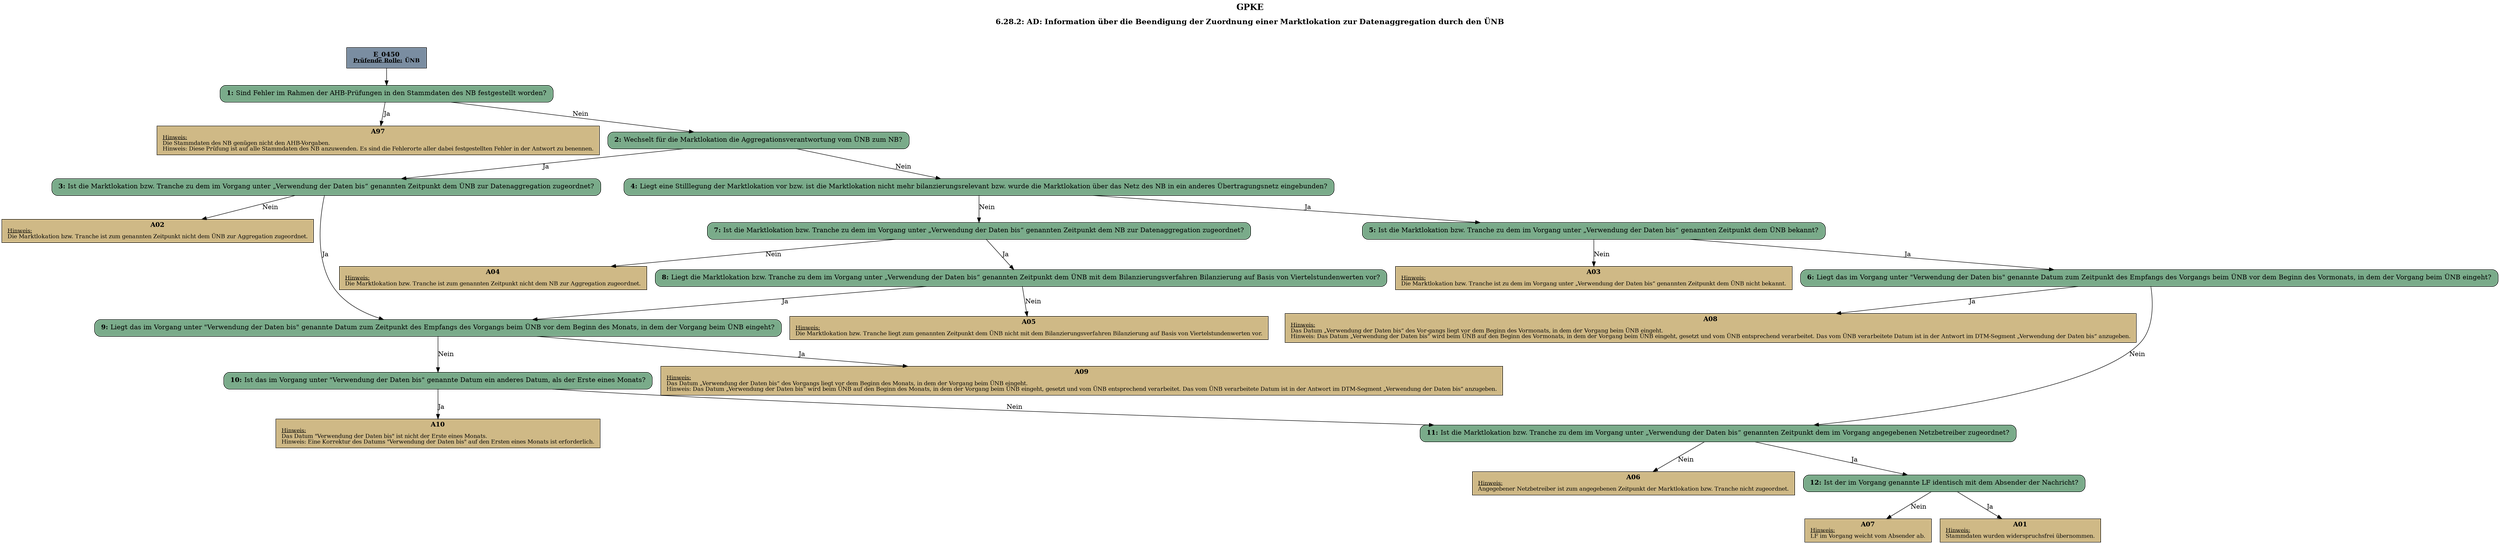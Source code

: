 digraph D {
    labelloc="t";
    label=<<B><FONT POINT-SIZE="18">GPKE</FONT></B><BR/><BR/><B><FONT POINT-SIZE="16">6.28.2: AD: Information über die Beendigung der Zuordnung einer Marktlokation zur Datenaggregation durch den ÜNB</FONT></B><BR/><BR/><BR/><BR/>>;
    "Start" [margin="0.2,0.12", shape=box, style=filled, fillcolor="#7a8da1", label=<<B>E_0450</B><BR align="center"/><FONT point-size="12"><B><U>Prüfende Rolle:</U> ÜNB</B></FONT><BR align="center"/>>];
    "1" [margin="0.2,0.12", shape=box, style="filled,rounded", fillcolor="#7aab8a", label=<<B>1: </B>Sind Fehler im Rahmen der AHB-Prüfungen in den Stammdaten des NB festgestellt worden?<BR align="left"/>>];
    "A97" [margin="0.17,0.08", shape=box, style=filled, fillcolor="#cfb986", label=<<B>A97</B><BR align="center"/><FONT point-size="12"><U>Hinweis:</U><BR align="left"/>Die Stammdaten des NB genügen nicht den AHB-Vorgaben.<BR align="left"/>Hinweis: Diese Prüfung ist auf alle Stammdaten des NB anzuwenden. Es sind die Fehlerorte aller dabei festgestellten Fehler in der Antwort zu benennen.<BR align="left"/></FONT>>];
    "2" [margin="0.2,0.12", shape=box, style="filled,rounded", fillcolor="#7aab8a", label=<<B>2: </B>Wechselt für die Marktlokation die Aggregationsverantwortung vom ÜNB zum NB?<BR align="left"/>>];
    "3" [margin="0.2,0.12", shape=box, style="filled,rounded", fillcolor="#7aab8a", label=<<B>3: </B>Ist die Marktlokation bzw. Tranche zu dem im Vorgang unter „Verwendung der Daten bis“ genannten Zeitpunkt dem ÜNB zur Datenaggregation zugeordnet?<BR align="left"/>>];
    "A02" [margin="0.17,0.08", shape=box, style=filled, fillcolor="#cfb986", label=<<B>A02</B><BR align="center"/><FONT point-size="12"><U>Hinweis:</U><BR align="left"/>Die Marktlokation bzw. Tranche ist zum genannten Zeitpunkt nicht dem ÜNB zur Aggregation zugeordnet.<BR align="left"/></FONT>>];
    "4" [margin="0.2,0.12", shape=box, style="filled,rounded", fillcolor="#7aab8a", label=<<B>4: </B>Liegt eine Stilllegung der Marktlokation vor bzw. ist die Marktlokation nicht mehr bilanzierungsrelevant bzw. wurde die Marktlokation über das Netz des NB in ein anderes Übertragungsnetz eingebunden?<BR align="left"/>>];
    "5" [margin="0.2,0.12", shape=box, style="filled,rounded", fillcolor="#7aab8a", label=<<B>5: </B>Ist die Marktlokation bzw. Tranche zu dem im Vorgang unter „Verwendung der Daten bis“ genannten Zeitpunkt dem ÜNB bekannt?<BR align="left"/>>];
    "A03" [margin="0.17,0.08", shape=box, style=filled, fillcolor="#cfb986", label=<<B>A03</B><BR align="center"/><FONT point-size="12"><U>Hinweis:</U><BR align="left"/>Die Marktlokation bzw. Tranche ist zu dem im Vorgang unter „Verwendung der Daten bis“ genannten Zeitpunkt dem ÜNB nicht bekannt.<BR align="left"/></FONT>>];
    "6" [margin="0.2,0.12", shape=box, style="filled,rounded", fillcolor="#7aab8a", label=<<B>6: </B>Liegt das im Vorgang unter "Verwendung der Daten bis" genannte Datum zum Zeitpunkt des Empfangs des Vorgangs beim ÜNB vor dem Beginn des Vormonats, in dem der Vorgang beim ÜNB eingeht?<BR align="left"/>>];
    "A08" [margin="0.17,0.08", shape=box, style=filled, fillcolor="#cfb986", label=<<B>A08</B><BR align="center"/><FONT point-size="12"><U>Hinweis:</U><BR align="left"/>Das Datum „Verwendung der Daten bis“ des Vor-gangs liegt vor dem Beginn des Vormonats, in dem der Vorgang beim ÜNB eingeht.<BR align="left"/>Hinweis: Das Datum „Verwendung der Daten bis“ wird beim ÜNB auf den Beginn des Vormonats, in dem der Vorgang beim ÜNB eingeht, gesetzt und vom ÜNB entsprechend verarbeitet. Das vom ÜNB verarbeitete Datum ist in der Antwort im DTM-Segment „Verwendung der Daten bis“ anzugeben.<BR align="left"/></FONT>>];
    "7" [margin="0.2,0.12", shape=box, style="filled,rounded", fillcolor="#7aab8a", label=<<B>7: </B>Ist die Marktlokation bzw. Tranche zu dem im Vorgang unter „Verwendung der Daten bis“ genannten Zeitpunkt dem NB zur Datenaggregation zugeordnet?<BR align="left"/>>];
    "A04" [margin="0.17,0.08", shape=box, style=filled, fillcolor="#cfb986", label=<<B>A04</B><BR align="center"/><FONT point-size="12"><U>Hinweis:</U><BR align="left"/>Die Marktlokation bzw. Tranche ist zum genannten Zeitpunkt nicht dem NB zur Aggregation zugeordnet.<BR align="left"/></FONT>>];
    "8" [margin="0.2,0.12", shape=box, style="filled,rounded", fillcolor="#7aab8a", label=<<B>8: </B>Liegt die Marktlokation bzw. Tranche zu dem im Vorgang unter „Verwendung der Daten bis“ genannten Zeitpunkt dem ÜNB mit dem Bilanzierungsverfahren Bilanzierung auf Basis von Viertelstundenwerten vor?<BR align="left"/>>];
    "A05" [margin="0.17,0.08", shape=box, style=filled, fillcolor="#cfb986", label=<<B>A05</B><BR align="center"/><FONT point-size="12"><U>Hinweis:</U><BR align="left"/>Die Marktlokation bzw. Tranche liegt zum genannten Zeitpunkt dem ÜNB nicht mit dem Bilanzierungsverfahren Bilanzierung auf Basis von Viertelstundenwerten vor.<BR align="left"/></FONT>>];
    "9" [margin="0.2,0.12", shape=box, style="filled,rounded", fillcolor="#7aab8a", label=<<B>9: </B>Liegt das im Vorgang unter "Verwendung der Daten bis" genannte Datum zum Zeitpunkt des Empfangs des Vorgangs beim ÜNB vor dem Beginn des Monats, in dem der Vorgang beim ÜNB eingeht?<BR align="left"/>>];
    "A09" [margin="0.17,0.08", shape=box, style=filled, fillcolor="#cfb986", label=<<B>A09</B><BR align="center"/><FONT point-size="12"><U>Hinweis:</U><BR align="left"/>Das Datum „Verwendung der Daten bis“ des Vorgangs liegt vor dem Beginn des Monats, in dem der Vorgang beim ÜNB eingeht.<BR align="left"/>Hinweis: Das Datum „Verwendung der Daten bis“ wird beim ÜNB auf den Beginn des Monats, in dem der Vorgang beim ÜNB eingeht, gesetzt und vom ÜNB entsprechend verarbeitet. Das vom ÜNB verarbeitete Datum ist in der Antwort im DTM-Segment „Verwendung der Daten bis“ anzugeben.<BR align="left"/></FONT>>];
    "10" [margin="0.2,0.12", shape=box, style="filled,rounded", fillcolor="#7aab8a", label=<<B>10: </B>Ist das im Vorgang unter "Verwendung der Daten bis" genannte Datum ein anderes Datum, als der Erste eines Monats?<BR align="left"/>>];
    "A10" [margin="0.17,0.08", shape=box, style=filled, fillcolor="#cfb986", label=<<B>A10</B><BR align="center"/><FONT point-size="12"><U>Hinweis:</U><BR align="left"/>Das Datum "Verwendung der Daten bis" ist nicht der Erste eines Monats.<BR align="left"/>Hinweis: Eine Korrektur des Datums "Verwendung der Daten bis" auf den Ersten eines Monats ist erforderlich.<BR align="left"/></FONT>>];
    "11" [margin="0.2,0.12", shape=box, style="filled,rounded", fillcolor="#7aab8a", label=<<B>11: </B>Ist die Marktlokation bzw. Tranche zu dem im Vorgang unter „Verwendung der Daten bis“ genannten Zeitpunkt dem im Vorgang angegebenen Netzbetreiber zugeordnet?<BR align="left"/>>];
    "A06" [margin="0.17,0.08", shape=box, style=filled, fillcolor="#cfb986", label=<<B>A06</B><BR align="center"/><FONT point-size="12"><U>Hinweis:</U><BR align="left"/>Angegebener Netzbetreiber ist zum angegebenen Zeitpunkt der Marktlokation bzw. Tranche nicht zugeordnet.<BR align="left"/></FONT>>];
    "12" [margin="0.2,0.12", shape=box, style="filled,rounded", fillcolor="#7aab8a", label=<<B>12: </B>Ist der im Vorgang genannte LF identisch mit dem Absender der Nachricht?<BR align="left"/>>];
    "A07" [margin="0.17,0.08", shape=box, style=filled, fillcolor="#cfb986", label=<<B>A07</B><BR align="center"/><FONT point-size="12"><U>Hinweis:</U><BR align="left"/>LF im Vorgang weicht vom Absender ab.<BR align="left"/></FONT>>];
    "A01" [margin="0.17,0.08", shape=box, style=filled, fillcolor="#cfb986", label=<<B>A01</B><BR align="center"/><FONT point-size="12"><U>Hinweis:</U><BR align="left"/>Stammdaten wurden widerspruchsfrei übernommen.<BR align="left"/></FONT>>];

    "Start" -> "1";
    "1" -> "A97" [label="Ja"];
    "1" -> "2" [label="Nein"];
    "2" -> "3" [label="Ja"];
    "2" -> "4" [label="Nein"];
    "3" -> "A02" [label="Nein"];
    "3" -> "9" [label="Ja"];
    "4" -> "5" [label="Ja"];
    "4" -> "7" [label="Nein"];
    "5" -> "A03" [label="Nein"];
    "5" -> "6" [label="Ja"];
    "6" -> "A08" [label="Ja"];
    "6" -> "11" [label="Nein"];
    "7" -> "A04" [label="Nein"];
    "7" -> "8" [label="Ja"];
    "8" -> "A05" [label="Nein"];
    "8" -> "9" [label="Ja"];
    "9" -> "A09" [label="Ja"];
    "9" -> "10" [label="Nein"];
    "10" -> "A10" [label="Ja"];
    "10" -> "11" [label="Nein"];
    "11" -> "A06" [label="Nein"];
    "11" -> "12" [label="Ja"];
    "12" -> "A07" [label="Nein"];
    "12" -> "A01" [label="Ja"];

    bgcolor="transparent";
}